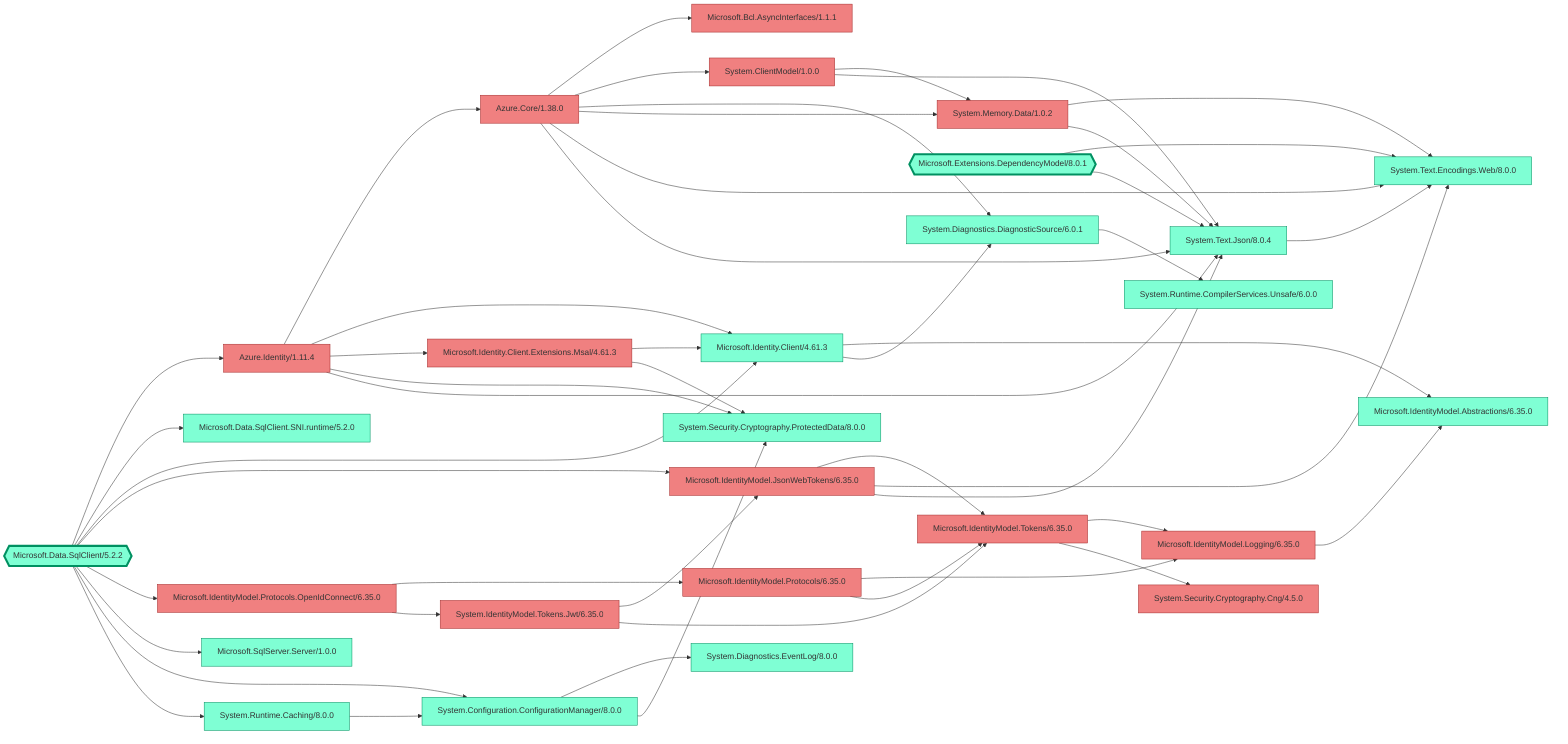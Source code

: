 %% Generated by https://github.com/0xced/Chisel

graph LR

classDef root stroke-width:4px
classDef default fill:aquamarine,stroke:#009061,color:#333333
classDef removed fill:lightcoral,stroke:#A42A2A

Azure.Core/1.38.0 --> Microsoft.Bcl.AsyncInterfaces/1.1.1
Azure.Core/1.38.0 --> System.ClientModel/1.0.0
Azure.Core/1.38.0 --> System.Diagnostics.DiagnosticSource/6.0.1
Azure.Core/1.38.0 --> System.Memory.Data/1.0.2
Azure.Core/1.38.0 --> System.Text.Encodings.Web/8.0.0
Azure.Core/1.38.0 --> System.Text.Json/8.0.4
Azure.Identity/1.11.4 --> Azure.Core/1.38.0
Azure.Identity/1.11.4 --> Microsoft.Identity.Client/4.61.3
Azure.Identity/1.11.4 --> Microsoft.Identity.Client.Extensions.Msal/4.61.3
Azure.Identity/1.11.4 --> System.Security.Cryptography.ProtectedData/8.0.0
Azure.Identity/1.11.4 --> System.Text.Json/8.0.4
Microsoft.Data.SqlClient/5.2.2{{Microsoft.Data.SqlClient/5.2.2}} --> Azure.Identity/1.11.4
Microsoft.Data.SqlClient/5.2.2{{Microsoft.Data.SqlClient/5.2.2}} --> Microsoft.Data.SqlClient.SNI.runtime/5.2.0
Microsoft.Data.SqlClient/5.2.2{{Microsoft.Data.SqlClient/5.2.2}} --> Microsoft.Identity.Client/4.61.3
Microsoft.Data.SqlClient/5.2.2{{Microsoft.Data.SqlClient/5.2.2}} --> Microsoft.IdentityModel.JsonWebTokens/6.35.0
Microsoft.Data.SqlClient/5.2.2{{Microsoft.Data.SqlClient/5.2.2}} --> Microsoft.IdentityModel.Protocols.OpenIdConnect/6.35.0
Microsoft.Data.SqlClient/5.2.2{{Microsoft.Data.SqlClient/5.2.2}} --> Microsoft.SqlServer.Server/1.0.0
Microsoft.Data.SqlClient/5.2.2{{Microsoft.Data.SqlClient/5.2.2}} --> System.Configuration.ConfigurationManager/8.0.0
Microsoft.Data.SqlClient/5.2.2{{Microsoft.Data.SqlClient/5.2.2}} --> System.Runtime.Caching/8.0.0
Microsoft.Extensions.DependencyModel/8.0.1{{Microsoft.Extensions.DependencyModel/8.0.1}} --> System.Text.Encodings.Web/8.0.0
Microsoft.Extensions.DependencyModel/8.0.1{{Microsoft.Extensions.DependencyModel/8.0.1}} --> System.Text.Json/8.0.4
Microsoft.Identity.Client/4.61.3 --> Microsoft.IdentityModel.Abstractions/6.35.0
Microsoft.Identity.Client/4.61.3 --> System.Diagnostics.DiagnosticSource/6.0.1
Microsoft.Identity.Client.Extensions.Msal/4.61.3 --> Microsoft.Identity.Client/4.61.3
Microsoft.Identity.Client.Extensions.Msal/4.61.3 --> System.Security.Cryptography.ProtectedData/8.0.0
Microsoft.IdentityModel.JsonWebTokens/6.35.0 --> Microsoft.IdentityModel.Tokens/6.35.0
Microsoft.IdentityModel.JsonWebTokens/6.35.0 --> System.Text.Encodings.Web/8.0.0
Microsoft.IdentityModel.JsonWebTokens/6.35.0 --> System.Text.Json/8.0.4
Microsoft.IdentityModel.Logging/6.35.0 --> Microsoft.IdentityModel.Abstractions/6.35.0
Microsoft.IdentityModel.Protocols/6.35.0 --> Microsoft.IdentityModel.Logging/6.35.0
Microsoft.IdentityModel.Protocols/6.35.0 --> Microsoft.IdentityModel.Tokens/6.35.0
Microsoft.IdentityModel.Protocols.OpenIdConnect/6.35.0 --> Microsoft.IdentityModel.Protocols/6.35.0
Microsoft.IdentityModel.Protocols.OpenIdConnect/6.35.0 --> System.IdentityModel.Tokens.Jwt/6.35.0
Microsoft.IdentityModel.Tokens/6.35.0 --> Microsoft.IdentityModel.Logging/6.35.0
Microsoft.IdentityModel.Tokens/6.35.0 --> System.Security.Cryptography.Cng/4.5.0
System.ClientModel/1.0.0 --> System.Memory.Data/1.0.2
System.ClientModel/1.0.0 --> System.Text.Json/8.0.4
System.Configuration.ConfigurationManager/8.0.0 --> System.Diagnostics.EventLog/8.0.0
System.Configuration.ConfigurationManager/8.0.0 --> System.Security.Cryptography.ProtectedData/8.0.0
System.Diagnostics.DiagnosticSource/6.0.1 --> System.Runtime.CompilerServices.Unsafe/6.0.0
System.IdentityModel.Tokens.Jwt/6.35.0 --> Microsoft.IdentityModel.JsonWebTokens/6.35.0
System.IdentityModel.Tokens.Jwt/6.35.0 --> Microsoft.IdentityModel.Tokens/6.35.0
System.Memory.Data/1.0.2 --> System.Text.Encodings.Web/8.0.0
System.Memory.Data/1.0.2 --> System.Text.Json/8.0.4
System.Runtime.Caching/8.0.0 --> System.Configuration.ConfigurationManager/8.0.0
System.Text.Json/8.0.4 --> System.Text.Encodings.Web/8.0.0

class Azure.Core/1.38.0 removed
class Azure.Identity/1.11.4 removed
class Microsoft.Bcl.AsyncInterfaces/1.1.1 removed
class Microsoft.Data.SqlClient/5.2.2 root
class Microsoft.Data.SqlClient/5.2.2 default
class Microsoft.Data.SqlClient.SNI.runtime/5.2.0 default
class Microsoft.Extensions.DependencyModel/8.0.1 root
class Microsoft.Extensions.DependencyModel/8.0.1 default
class Microsoft.Identity.Client/4.61.3 default
class Microsoft.Identity.Client.Extensions.Msal/4.61.3 removed
class Microsoft.IdentityModel.Abstractions/6.35.0 default
class Microsoft.IdentityModel.JsonWebTokens/6.35.0 removed
class Microsoft.IdentityModel.Logging/6.35.0 removed
class Microsoft.IdentityModel.Protocols/6.35.0 removed
class Microsoft.IdentityModel.Protocols.OpenIdConnect/6.35.0 removed
class Microsoft.IdentityModel.Tokens/6.35.0 removed
class Microsoft.SqlServer.Server/1.0.0 default
class System.ClientModel/1.0.0 removed
class System.Configuration.ConfigurationManager/8.0.0 default
class System.Diagnostics.DiagnosticSource/6.0.1 default
class System.Diagnostics.EventLog/8.0.0 default
class System.IdentityModel.Tokens.Jwt/6.35.0 removed
class System.Memory.Data/1.0.2 removed
class System.Runtime.Caching/8.0.0 default
class System.Runtime.CompilerServices.Unsafe/6.0.0 default
class System.Security.Cryptography.Cng/4.5.0 removed
class System.Security.Cryptography.ProtectedData/8.0.0 default
class System.Text.Encodings.Web/8.0.0 default
class System.Text.Json/8.0.4 default